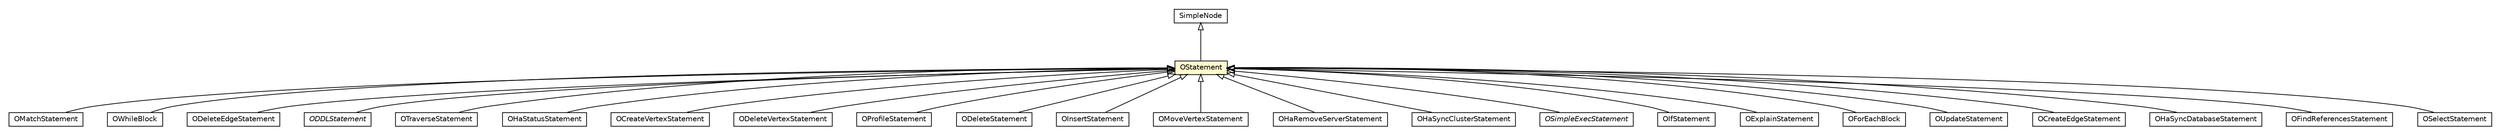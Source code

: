 #!/usr/local/bin/dot
#
# Class diagram 
# Generated by UMLGraph version R5_6-24-gf6e263 (http://www.umlgraph.org/)
#

digraph G {
	edge [fontname="Helvetica",fontsize=10,labelfontname="Helvetica",labelfontsize=10];
	node [fontname="Helvetica",fontsize=10,shape=plaintext];
	nodesep=0.25;
	ranksep=0.5;
	// com.orientechnologies.orient.core.sql.parser.OMatchStatement
	c6887784 [label=<<table title="com.orientechnologies.orient.core.sql.parser.OMatchStatement" border="0" cellborder="1" cellspacing="0" cellpadding="2" port="p" href="./OMatchStatement.html">
		<tr><td><table border="0" cellspacing="0" cellpadding="1">
<tr><td align="center" balign="center"> OMatchStatement </td></tr>
		</table></td></tr>
		</table>>, URL="./OMatchStatement.html", fontname="Helvetica", fontcolor="black", fontsize=10.0];
	// com.orientechnologies.orient.core.sql.parser.OWhileBlock
	c6887811 [label=<<table title="com.orientechnologies.orient.core.sql.parser.OWhileBlock" border="0" cellborder="1" cellspacing="0" cellpadding="2" port="p" href="./OWhileBlock.html">
		<tr><td><table border="0" cellspacing="0" cellpadding="1">
<tr><td align="center" balign="center"> OWhileBlock </td></tr>
		</table></td></tr>
		</table>>, URL="./OWhileBlock.html", fontname="Helvetica", fontcolor="black", fontsize=10.0];
	// com.orientechnologies.orient.core.sql.parser.ODeleteEdgeStatement
	c6887827 [label=<<table title="com.orientechnologies.orient.core.sql.parser.ODeleteEdgeStatement" border="0" cellborder="1" cellspacing="0" cellpadding="2" port="p" href="./ODeleteEdgeStatement.html">
		<tr><td><table border="0" cellspacing="0" cellpadding="1">
<tr><td align="center" balign="center"> ODeleteEdgeStatement </td></tr>
		</table></td></tr>
		</table>>, URL="./ODeleteEdgeStatement.html", fontname="Helvetica", fontcolor="black", fontsize=10.0];
	// com.orientechnologies.orient.core.sql.parser.OStatement
	c6887835 [label=<<table title="com.orientechnologies.orient.core.sql.parser.OStatement" border="0" cellborder="1" cellspacing="0" cellpadding="2" port="p" bgcolor="lemonChiffon" href="./OStatement.html">
		<tr><td><table border="0" cellspacing="0" cellpadding="1">
<tr><td align="center" balign="center"> OStatement </td></tr>
		</table></td></tr>
		</table>>, URL="./OStatement.html", fontname="Helvetica", fontcolor="black", fontsize=10.0];
	// com.orientechnologies.orient.core.sql.parser.ODDLStatement
	c6887836 [label=<<table title="com.orientechnologies.orient.core.sql.parser.ODDLStatement" border="0" cellborder="1" cellspacing="0" cellpadding="2" port="p" href="./ODDLStatement.html">
		<tr><td><table border="0" cellspacing="0" cellpadding="1">
<tr><td align="center" balign="center"><font face="Helvetica-Oblique"> ODDLStatement </font></td></tr>
		</table></td></tr>
		</table>>, URL="./ODDLStatement.html", fontname="Helvetica", fontcolor="black", fontsize=10.0];
	// com.orientechnologies.orient.core.sql.parser.OTraverseStatement
	c6887839 [label=<<table title="com.orientechnologies.orient.core.sql.parser.OTraverseStatement" border="0" cellborder="1" cellspacing="0" cellpadding="2" port="p" href="./OTraverseStatement.html">
		<tr><td><table border="0" cellspacing="0" cellpadding="1">
<tr><td align="center" balign="center"> OTraverseStatement </td></tr>
		</table></td></tr>
		</table>>, URL="./OTraverseStatement.html", fontname="Helvetica", fontcolor="black", fontsize=10.0];
	// com.orientechnologies.orient.core.sql.parser.OHaStatusStatement
	c6887851 [label=<<table title="com.orientechnologies.orient.core.sql.parser.OHaStatusStatement" border="0" cellborder="1" cellspacing="0" cellpadding="2" port="p" href="./OHaStatusStatement.html">
		<tr><td><table border="0" cellspacing="0" cellpadding="1">
<tr><td align="center" balign="center"> OHaStatusStatement </td></tr>
		</table></td></tr>
		</table>>, URL="./OHaStatusStatement.html", fontname="Helvetica", fontcolor="black", fontsize=10.0];
	// com.orientechnologies.orient.core.sql.parser.OCreateVertexStatement
	c6887871 [label=<<table title="com.orientechnologies.orient.core.sql.parser.OCreateVertexStatement" border="0" cellborder="1" cellspacing="0" cellpadding="2" port="p" href="./OCreateVertexStatement.html">
		<tr><td><table border="0" cellspacing="0" cellpadding="1">
<tr><td align="center" balign="center"> OCreateVertexStatement </td></tr>
		</table></td></tr>
		</table>>, URL="./OCreateVertexStatement.html", fontname="Helvetica", fontcolor="black", fontsize=10.0];
	// com.orientechnologies.orient.core.sql.parser.ODeleteVertexStatement
	c6887873 [label=<<table title="com.orientechnologies.orient.core.sql.parser.ODeleteVertexStatement" border="0" cellborder="1" cellspacing="0" cellpadding="2" port="p" href="./ODeleteVertexStatement.html">
		<tr><td><table border="0" cellspacing="0" cellpadding="1">
<tr><td align="center" balign="center"> ODeleteVertexStatement </td></tr>
		</table></td></tr>
		</table>>, URL="./ODeleteVertexStatement.html", fontname="Helvetica", fontcolor="black", fontsize=10.0];
	// com.orientechnologies.orient.core.sql.parser.OProfileStatement
	c6887878 [label=<<table title="com.orientechnologies.orient.core.sql.parser.OProfileStatement" border="0" cellborder="1" cellspacing="0" cellpadding="2" port="p" href="./OProfileStatement.html">
		<tr><td><table border="0" cellspacing="0" cellpadding="1">
<tr><td align="center" balign="center"> OProfileStatement </td></tr>
		</table></td></tr>
		</table>>, URL="./OProfileStatement.html", fontname="Helvetica", fontcolor="black", fontsize=10.0];
	// com.orientechnologies.orient.core.sql.parser.ODeleteStatement
	c6887900 [label=<<table title="com.orientechnologies.orient.core.sql.parser.ODeleteStatement" border="0" cellborder="1" cellspacing="0" cellpadding="2" port="p" href="./ODeleteStatement.html">
		<tr><td><table border="0" cellspacing="0" cellpadding="1">
<tr><td align="center" balign="center"> ODeleteStatement </td></tr>
		</table></td></tr>
		</table>>, URL="./ODeleteStatement.html", fontname="Helvetica", fontcolor="black", fontsize=10.0];
	// com.orientechnologies.orient.core.sql.parser.OInsertStatement
	c6887917 [label=<<table title="com.orientechnologies.orient.core.sql.parser.OInsertStatement" border="0" cellborder="1" cellspacing="0" cellpadding="2" port="p" href="./OInsertStatement.html">
		<tr><td><table border="0" cellspacing="0" cellpadding="1">
<tr><td align="center" balign="center"> OInsertStatement </td></tr>
		</table></td></tr>
		</table>>, URL="./OInsertStatement.html", fontname="Helvetica", fontcolor="black", fontsize=10.0];
	// com.orientechnologies.orient.core.sql.parser.OMoveVertexStatement
	c6887919 [label=<<table title="com.orientechnologies.orient.core.sql.parser.OMoveVertexStatement" border="0" cellborder="1" cellspacing="0" cellpadding="2" port="p" href="./OMoveVertexStatement.html">
		<tr><td><table border="0" cellspacing="0" cellpadding="1">
<tr><td align="center" balign="center"> OMoveVertexStatement </td></tr>
		</table></td></tr>
		</table>>, URL="./OMoveVertexStatement.html", fontname="Helvetica", fontcolor="black", fontsize=10.0];
	// com.orientechnologies.orient.core.sql.parser.OHaRemoveServerStatement
	c6887921 [label=<<table title="com.orientechnologies.orient.core.sql.parser.OHaRemoveServerStatement" border="0" cellborder="1" cellspacing="0" cellpadding="2" port="p" href="./OHaRemoveServerStatement.html">
		<tr><td><table border="0" cellspacing="0" cellpadding="1">
<tr><td align="center" balign="center"> OHaRemoveServerStatement </td></tr>
		</table></td></tr>
		</table>>, URL="./OHaRemoveServerStatement.html", fontname="Helvetica", fontcolor="black", fontsize=10.0];
	// com.orientechnologies.orient.core.sql.parser.OHaSyncClusterStatement
	c6887926 [label=<<table title="com.orientechnologies.orient.core.sql.parser.OHaSyncClusterStatement" border="0" cellborder="1" cellspacing="0" cellpadding="2" port="p" href="./OHaSyncClusterStatement.html">
		<tr><td><table border="0" cellspacing="0" cellpadding="1">
<tr><td align="center" balign="center"> OHaSyncClusterStatement </td></tr>
		</table></td></tr>
		</table>>, URL="./OHaSyncClusterStatement.html", fontname="Helvetica", fontcolor="black", fontsize=10.0];
	// com.orientechnologies.orient.core.sql.parser.OSimpleExecStatement
	c6887933 [label=<<table title="com.orientechnologies.orient.core.sql.parser.OSimpleExecStatement" border="0" cellborder="1" cellspacing="0" cellpadding="2" port="p" href="./OSimpleExecStatement.html">
		<tr><td><table border="0" cellspacing="0" cellpadding="1">
<tr><td align="center" balign="center"><font face="Helvetica-Oblique"> OSimpleExecStatement </font></td></tr>
		</table></td></tr>
		</table>>, URL="./OSimpleExecStatement.html", fontname="Helvetica", fontcolor="black", fontsize=10.0];
	// com.orientechnologies.orient.core.sql.parser.SimpleNode
	c6887940 [label=<<table title="com.orientechnologies.orient.core.sql.parser.SimpleNode" border="0" cellborder="1" cellspacing="0" cellpadding="2" port="p" href="./SimpleNode.html">
		<tr><td><table border="0" cellspacing="0" cellpadding="1">
<tr><td align="center" balign="center"> SimpleNode </td></tr>
		</table></td></tr>
		</table>>, URL="./SimpleNode.html", fontname="Helvetica", fontcolor="black", fontsize=10.0];
	// com.orientechnologies.orient.core.sql.parser.OIfStatement
	c6887947 [label=<<table title="com.orientechnologies.orient.core.sql.parser.OIfStatement" border="0" cellborder="1" cellspacing="0" cellpadding="2" port="p" href="./OIfStatement.html">
		<tr><td><table border="0" cellspacing="0" cellpadding="1">
<tr><td align="center" balign="center"> OIfStatement </td></tr>
		</table></td></tr>
		</table>>, URL="./OIfStatement.html", fontname="Helvetica", fontcolor="black", fontsize=10.0];
	// com.orientechnologies.orient.core.sql.parser.OExplainStatement
	c6887952 [label=<<table title="com.orientechnologies.orient.core.sql.parser.OExplainStatement" border="0" cellborder="1" cellspacing="0" cellpadding="2" port="p" href="./OExplainStatement.html">
		<tr><td><table border="0" cellspacing="0" cellpadding="1">
<tr><td align="center" balign="center"> OExplainStatement </td></tr>
		</table></td></tr>
		</table>>, URL="./OExplainStatement.html", fontname="Helvetica", fontcolor="black", fontsize=10.0];
	// com.orientechnologies.orient.core.sql.parser.OForEachBlock
	c6887954 [label=<<table title="com.orientechnologies.orient.core.sql.parser.OForEachBlock" border="0" cellborder="1" cellspacing="0" cellpadding="2" port="p" href="./OForEachBlock.html">
		<tr><td><table border="0" cellspacing="0" cellpadding="1">
<tr><td align="center" balign="center"> OForEachBlock </td></tr>
		</table></td></tr>
		</table>>, URL="./OForEachBlock.html", fontname="Helvetica", fontcolor="black", fontsize=10.0];
	// com.orientechnologies.orient.core.sql.parser.OUpdateStatement
	c6887959 [label=<<table title="com.orientechnologies.orient.core.sql.parser.OUpdateStatement" border="0" cellborder="1" cellspacing="0" cellpadding="2" port="p" href="./OUpdateStatement.html">
		<tr><td><table border="0" cellspacing="0" cellpadding="1">
<tr><td align="center" balign="center"> OUpdateStatement </td></tr>
		</table></td></tr>
		</table>>, URL="./OUpdateStatement.html", fontname="Helvetica", fontcolor="black", fontsize=10.0];
	// com.orientechnologies.orient.core.sql.parser.OCreateEdgeStatement
	c6887990 [label=<<table title="com.orientechnologies.orient.core.sql.parser.OCreateEdgeStatement" border="0" cellborder="1" cellspacing="0" cellpadding="2" port="p" href="./OCreateEdgeStatement.html">
		<tr><td><table border="0" cellspacing="0" cellpadding="1">
<tr><td align="center" balign="center"> OCreateEdgeStatement </td></tr>
		</table></td></tr>
		</table>>, URL="./OCreateEdgeStatement.html", fontname="Helvetica", fontcolor="black", fontsize=10.0];
	// com.orientechnologies.orient.core.sql.parser.OHaSyncDatabaseStatement
	c6887995 [label=<<table title="com.orientechnologies.orient.core.sql.parser.OHaSyncDatabaseStatement" border="0" cellborder="1" cellspacing="0" cellpadding="2" port="p" href="./OHaSyncDatabaseStatement.html">
		<tr><td><table border="0" cellspacing="0" cellpadding="1">
<tr><td align="center" balign="center"> OHaSyncDatabaseStatement </td></tr>
		</table></td></tr>
		</table>>, URL="./OHaSyncDatabaseStatement.html", fontname="Helvetica", fontcolor="black", fontsize=10.0];
	// com.orientechnologies.orient.core.sql.parser.OFindReferencesStatement
	c6888003 [label=<<table title="com.orientechnologies.orient.core.sql.parser.OFindReferencesStatement" border="0" cellborder="1" cellspacing="0" cellpadding="2" port="p" href="./OFindReferencesStatement.html">
		<tr><td><table border="0" cellspacing="0" cellpadding="1">
<tr><td align="center" balign="center"> OFindReferencesStatement </td></tr>
		</table></td></tr>
		</table>>, URL="./OFindReferencesStatement.html", fontname="Helvetica", fontcolor="black", fontsize=10.0];
	// com.orientechnologies.orient.core.sql.parser.OSelectStatement
	c6888004 [label=<<table title="com.orientechnologies.orient.core.sql.parser.OSelectStatement" border="0" cellborder="1" cellspacing="0" cellpadding="2" port="p" href="./OSelectStatement.html">
		<tr><td><table border="0" cellspacing="0" cellpadding="1">
<tr><td align="center" balign="center"> OSelectStatement </td></tr>
		</table></td></tr>
		</table>>, URL="./OSelectStatement.html", fontname="Helvetica", fontcolor="black", fontsize=10.0];
	//com.orientechnologies.orient.core.sql.parser.OMatchStatement extends com.orientechnologies.orient.core.sql.parser.OStatement
	c6887835:p -> c6887784:p [dir=back,arrowtail=empty];
	//com.orientechnologies.orient.core.sql.parser.OWhileBlock extends com.orientechnologies.orient.core.sql.parser.OStatement
	c6887835:p -> c6887811:p [dir=back,arrowtail=empty];
	//com.orientechnologies.orient.core.sql.parser.ODeleteEdgeStatement extends com.orientechnologies.orient.core.sql.parser.OStatement
	c6887835:p -> c6887827:p [dir=back,arrowtail=empty];
	//com.orientechnologies.orient.core.sql.parser.OStatement extends com.orientechnologies.orient.core.sql.parser.SimpleNode
	c6887940:p -> c6887835:p [dir=back,arrowtail=empty];
	//com.orientechnologies.orient.core.sql.parser.ODDLStatement extends com.orientechnologies.orient.core.sql.parser.OStatement
	c6887835:p -> c6887836:p [dir=back,arrowtail=empty];
	//com.orientechnologies.orient.core.sql.parser.OTraverseStatement extends com.orientechnologies.orient.core.sql.parser.OStatement
	c6887835:p -> c6887839:p [dir=back,arrowtail=empty];
	//com.orientechnologies.orient.core.sql.parser.OHaStatusStatement extends com.orientechnologies.orient.core.sql.parser.OStatement
	c6887835:p -> c6887851:p [dir=back,arrowtail=empty];
	//com.orientechnologies.orient.core.sql.parser.OCreateVertexStatement extends com.orientechnologies.orient.core.sql.parser.OStatement
	c6887835:p -> c6887871:p [dir=back,arrowtail=empty];
	//com.orientechnologies.orient.core.sql.parser.ODeleteVertexStatement extends com.orientechnologies.orient.core.sql.parser.OStatement
	c6887835:p -> c6887873:p [dir=back,arrowtail=empty];
	//com.orientechnologies.orient.core.sql.parser.OProfileStatement extends com.orientechnologies.orient.core.sql.parser.OStatement
	c6887835:p -> c6887878:p [dir=back,arrowtail=empty];
	//com.orientechnologies.orient.core.sql.parser.ODeleteStatement extends com.orientechnologies.orient.core.sql.parser.OStatement
	c6887835:p -> c6887900:p [dir=back,arrowtail=empty];
	//com.orientechnologies.orient.core.sql.parser.OInsertStatement extends com.orientechnologies.orient.core.sql.parser.OStatement
	c6887835:p -> c6887917:p [dir=back,arrowtail=empty];
	//com.orientechnologies.orient.core.sql.parser.OMoveVertexStatement extends com.orientechnologies.orient.core.sql.parser.OStatement
	c6887835:p -> c6887919:p [dir=back,arrowtail=empty];
	//com.orientechnologies.orient.core.sql.parser.OHaRemoveServerStatement extends com.orientechnologies.orient.core.sql.parser.OStatement
	c6887835:p -> c6887921:p [dir=back,arrowtail=empty];
	//com.orientechnologies.orient.core.sql.parser.OHaSyncClusterStatement extends com.orientechnologies.orient.core.sql.parser.OStatement
	c6887835:p -> c6887926:p [dir=back,arrowtail=empty];
	//com.orientechnologies.orient.core.sql.parser.OSimpleExecStatement extends com.orientechnologies.orient.core.sql.parser.OStatement
	c6887835:p -> c6887933:p [dir=back,arrowtail=empty];
	//com.orientechnologies.orient.core.sql.parser.OIfStatement extends com.orientechnologies.orient.core.sql.parser.OStatement
	c6887835:p -> c6887947:p [dir=back,arrowtail=empty];
	//com.orientechnologies.orient.core.sql.parser.OExplainStatement extends com.orientechnologies.orient.core.sql.parser.OStatement
	c6887835:p -> c6887952:p [dir=back,arrowtail=empty];
	//com.orientechnologies.orient.core.sql.parser.OForEachBlock extends com.orientechnologies.orient.core.sql.parser.OStatement
	c6887835:p -> c6887954:p [dir=back,arrowtail=empty];
	//com.orientechnologies.orient.core.sql.parser.OUpdateStatement extends com.orientechnologies.orient.core.sql.parser.OStatement
	c6887835:p -> c6887959:p [dir=back,arrowtail=empty];
	//com.orientechnologies.orient.core.sql.parser.OCreateEdgeStatement extends com.orientechnologies.orient.core.sql.parser.OStatement
	c6887835:p -> c6887990:p [dir=back,arrowtail=empty];
	//com.orientechnologies.orient.core.sql.parser.OHaSyncDatabaseStatement extends com.orientechnologies.orient.core.sql.parser.OStatement
	c6887835:p -> c6887995:p [dir=back,arrowtail=empty];
	//com.orientechnologies.orient.core.sql.parser.OFindReferencesStatement extends com.orientechnologies.orient.core.sql.parser.OStatement
	c6887835:p -> c6888003:p [dir=back,arrowtail=empty];
	//com.orientechnologies.orient.core.sql.parser.OSelectStatement extends com.orientechnologies.orient.core.sql.parser.OStatement
	c6887835:p -> c6888004:p [dir=back,arrowtail=empty];
}


